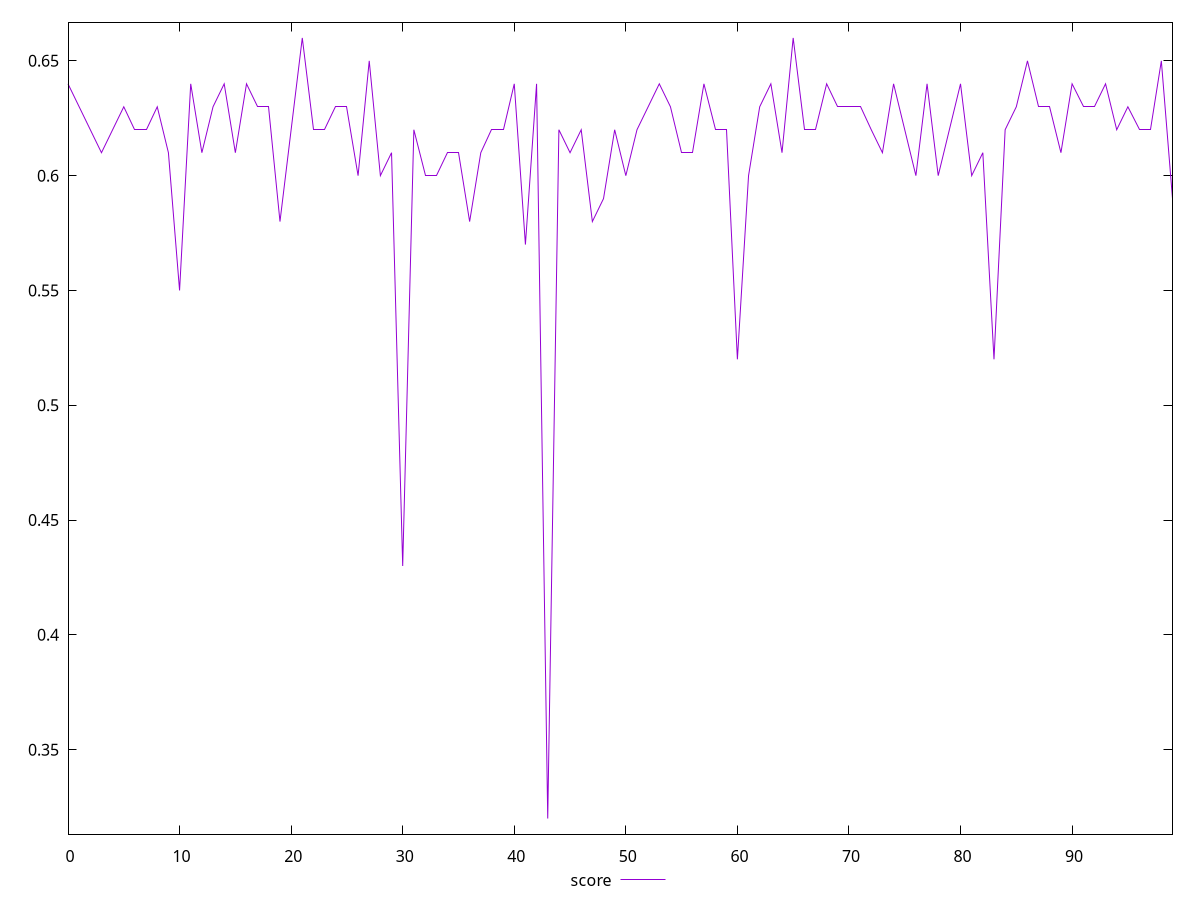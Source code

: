 reset

$score <<EOF
0 0.64
1 0.63
2 0.62
3 0.61
4 0.62
5 0.63
6 0.62
7 0.62
8 0.63
9 0.61
10 0.55
11 0.64
12 0.61
13 0.63
14 0.64
15 0.61
16 0.64
17 0.63
18 0.63
19 0.58
20 0.62
21 0.66
22 0.62
23 0.62
24 0.63
25 0.63
26 0.6
27 0.65
28 0.6
29 0.61
30 0.43
31 0.62
32 0.6
33 0.6
34 0.61
35 0.61
36 0.58
37 0.61
38 0.62
39 0.62
40 0.64
41 0.57
42 0.64
43 0.32
44 0.62
45 0.61
46 0.62
47 0.58
48 0.59
49 0.62
50 0.6
51 0.62
52 0.63
53 0.64
54 0.63
55 0.61
56 0.61
57 0.64
58 0.62
59 0.62
60 0.52
61 0.6
62 0.63
63 0.64
64 0.61
65 0.66
66 0.62
67 0.62
68 0.64
69 0.63
70 0.63
71 0.63
72 0.62
73 0.61
74 0.64
75 0.62
76 0.6
77 0.64
78 0.6
79 0.62
80 0.64
81 0.6
82 0.61
83 0.52
84 0.62
85 0.63
86 0.65
87 0.63
88 0.63
89 0.61
90 0.64
91 0.63
92 0.63
93 0.64
94 0.62
95 0.63
96 0.62
97 0.62
98 0.65
99 0.59
EOF

set key outside below
set xrange [0:99]
set yrange [0.31320000000000003:0.6668000000000001]
set trange [0.31320000000000003:0.6668000000000001]
set terminal svg size 640, 500 enhanced background rgb 'white'
set output "reprap/mainthread-work-breakdown/samples/pages+cached+noexternal/score/values.svg"

plot $score title "score" with line

reset
